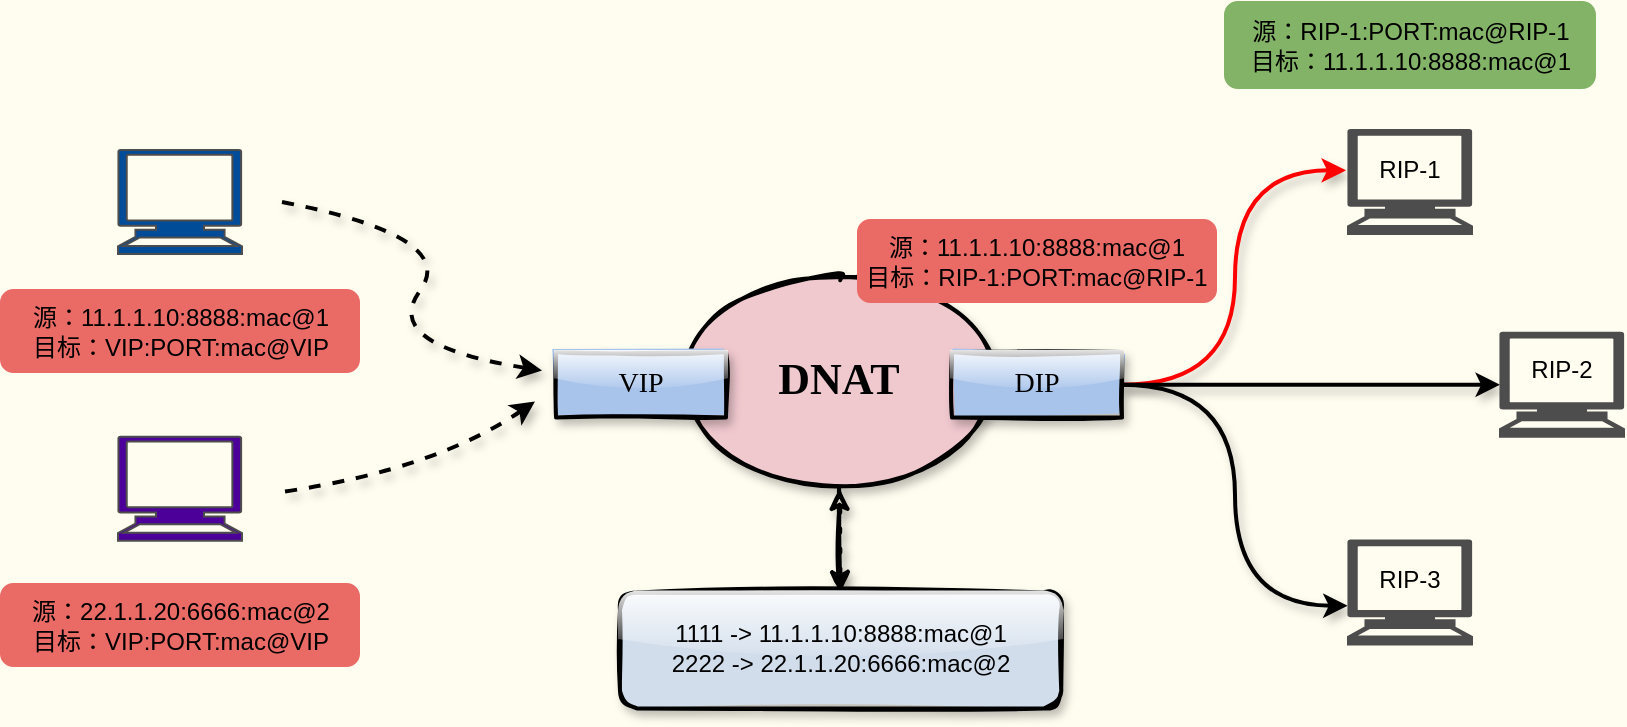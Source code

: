 <mxfile version="14.4.6" type="github">
  <diagram id="BU18d-fVRYyKRfr991_y" name="第 1 页">
    <mxGraphModel dx="751" dy="-460" grid="0" gridSize="10" guides="1" tooltips="1" connect="1" arrows="1" fold="1" page="1" pageScale="1" pageWidth="1169" pageHeight="827" background="#FFFDF0" math="0" shadow="0">
      <root>
        <mxCell id="0" />
        <mxCell id="1" parent="0" />
        <mxCell id="DUtqW51J8o4DJ0MrX4qo-51" style="edgeStyle=orthogonalEdgeStyle;rounded=0;orthogonalLoop=1;jettySize=auto;html=1;exitX=0.5;exitY=1;exitDx=0;exitDy=0;exitPerimeter=0;" edge="1" parent="1">
          <mxGeometry relative="1" as="geometry">
            <mxPoint x="274.5" y="1326.74" as="sourcePoint" />
            <mxPoint x="274.5" y="1326.74" as="targetPoint" />
          </mxGeometry>
        </mxCell>
        <mxCell id="DUtqW51J8o4DJ0MrX4qo-52" value="" style="curved=1;endArrow=classic;html=1;shadow=1;strokeWidth=2;dashed=1;" edge="1" parent="1">
          <mxGeometry width="50" height="50" relative="1" as="geometry">
            <mxPoint x="318" y="1162" as="sourcePoint" />
            <mxPoint x="448" y="1246.24" as="targetPoint" />
            <Array as="points">
              <mxPoint x="407" y="1179.24" />
              <mxPoint x="367" y="1233.49" />
            </Array>
          </mxGeometry>
        </mxCell>
        <mxCell id="DUtqW51J8o4DJ0MrX4qo-53" value="" style="curved=1;endArrow=classic;html=1;shadow=1;strokeWidth=2;dashed=1;" edge="1" parent="1">
          <mxGeometry width="50" height="50" relative="1" as="geometry">
            <mxPoint x="319.5" y="1306.74" as="sourcePoint" />
            <mxPoint x="444.5" y="1261.74" as="targetPoint" />
            <Array as="points">
              <mxPoint x="394.5" y="1295.74" />
            </Array>
          </mxGeometry>
        </mxCell>
        <mxCell id="DUtqW51J8o4DJ0MrX4qo-54" value="&lt;div style=&quot;font-family: &amp;#34;helvetica&amp;#34; ; font-size: 12px&quot;&gt;&lt;br&gt;&lt;/div&gt;" style="text;html=1;strokeColor=none;fillColor=none;align=center;verticalAlign=middle;whiteSpace=wrap;rounded=0;shadow=1;glass=1;sketch=1;fontFamily=Tahoma;fontSize=14;" vertex="1" parent="1">
          <mxGeometry x="184" y="1347.24" width="181" height="20" as="geometry" />
        </mxCell>
        <mxCell id="DUtqW51J8o4DJ0MrX4qo-55" value="" style="edgeStyle=orthogonalEdgeStyle;curved=1;sketch=1;orthogonalLoop=1;jettySize=auto;html=1;shadow=1;dashed=1;dashPattern=1 4;strokeWidth=2;fontFamily=Tahoma;fontSize=14;" edge="1" parent="1" source="DUtqW51J8o4DJ0MrX4qo-56" target="DUtqW51J8o4DJ0MrX4qo-64">
          <mxGeometry relative="1" as="geometry" />
        </mxCell>
        <mxCell id="DUtqW51J8o4DJ0MrX4qo-56" value="&lt;b&gt;&lt;font style=&quot;font-size: 22px&quot;&gt;DNAT&lt;/font&gt;&lt;/b&gt;" style="ellipse;whiteSpace=wrap;html=1;shadow=1;glass=1;sketch=1;strokeWidth=2;fontFamily=Tahoma;fontSize=14;fillStyle=solid;fillColor=#f0c9cf;" vertex="1" parent="1">
          <mxGeometry x="518" y="1197.24" width="157" height="108" as="geometry" />
        </mxCell>
        <mxCell id="DUtqW51J8o4DJ0MrX4qo-57" value="VIP" style="rounded=0;whiteSpace=wrap;html=1;shadow=1;glass=1;sketch=1;strokeColor=#000000;strokeWidth=2;fontFamily=Tahoma;fontSize=14;fillStyle=solid;fillColor=#A9C4EB;" vertex="1" parent="1">
          <mxGeometry x="455" y="1237" width="85" height="32.75" as="geometry" />
        </mxCell>
        <mxCell id="DUtqW51J8o4DJ0MrX4qo-58" style="edgeStyle=orthogonalEdgeStyle;sketch=0;orthogonalLoop=1;jettySize=auto;html=1;exitX=1;exitY=0.5;exitDx=0;exitDy=0;entryX=-0.016;entryY=0.388;entryDx=0;entryDy=0;entryPerimeter=0;shadow=1;strokeWidth=2;curved=1;strokeColor=#FF0000;" edge="1" parent="1" source="DUtqW51J8o4DJ0MrX4qo-61" target="DUtqW51J8o4DJ0MrX4qo-65">
          <mxGeometry relative="1" as="geometry" />
        </mxCell>
        <mxCell id="DUtqW51J8o4DJ0MrX4qo-59" style="edgeStyle=orthogonalEdgeStyle;curved=1;sketch=0;orthogonalLoop=1;jettySize=auto;html=1;exitX=1;exitY=0.5;exitDx=0;exitDy=0;entryX=-0.003;entryY=0.627;entryDx=0;entryDy=0;entryPerimeter=0;shadow=1;strokeWidth=2;" edge="1" parent="1" source="DUtqW51J8o4DJ0MrX4qo-61" target="DUtqW51J8o4DJ0MrX4qo-67">
          <mxGeometry relative="1" as="geometry" />
        </mxCell>
        <mxCell id="DUtqW51J8o4DJ0MrX4qo-60" style="edgeStyle=orthogonalEdgeStyle;curved=1;sketch=0;orthogonalLoop=1;jettySize=auto;html=1;exitX=1;exitY=0.5;exitDx=0;exitDy=0;entryX=0;entryY=0.5;entryDx=0;entryDy=0;entryPerimeter=0;shadow=1;strokeWidth=2;" edge="1" parent="1" source="DUtqW51J8o4DJ0MrX4qo-61" target="DUtqW51J8o4DJ0MrX4qo-66">
          <mxGeometry relative="1" as="geometry" />
        </mxCell>
        <mxCell id="DUtqW51J8o4DJ0MrX4qo-61" value="DIP" style="rounded=0;whiteSpace=wrap;html=1;shadow=1;glass=1;sketch=1;strokeColor=#000000;strokeWidth=2;fontFamily=Tahoma;fontSize=14;fillStyle=solid;fillColor=#A9C4EB;" vertex="1" parent="1">
          <mxGeometry x="653" y="1237" width="85" height="32.75" as="geometry" />
        </mxCell>
        <mxCell id="DUtqW51J8o4DJ0MrX4qo-62" value="&lt;div style=&quot;font-family: &amp;#34;helvetica&amp;#34; ; font-size: 12px&quot;&gt;&lt;br&gt;&lt;/div&gt;" style="text;html=1;strokeColor=none;fillColor=none;align=center;verticalAlign=middle;whiteSpace=wrap;rounded=0;shadow=1;glass=1;sketch=1;fontFamily=Tahoma;fontSize=14;" vertex="1" parent="1">
          <mxGeometry x="197" y="1220.24" width="181" height="20" as="geometry" />
        </mxCell>
        <mxCell id="DUtqW51J8o4DJ0MrX4qo-63" value="" style="sketch=1;orthogonalLoop=1;jettySize=auto;html=1;shadow=1;strokeWidth=2;fontFamily=Tahoma;fontSize=14;" edge="1" parent="1" source="DUtqW51J8o4DJ0MrX4qo-64" target="DUtqW51J8o4DJ0MrX4qo-56">
          <mxGeometry relative="1" as="geometry" />
        </mxCell>
        <mxCell id="DUtqW51J8o4DJ0MrX4qo-64" value="&lt;div style=&quot;font-family: &amp;#34;helvetica&amp;#34; ; font-size: 12px&quot;&gt;1111 -&amp;gt; 11.1.1.10:8888:mac@1&lt;/div&gt;&lt;span style=&quot;font-family: &amp;#34;helvetica&amp;#34; ; font-size: 12px&quot;&gt;2222 -&amp;gt; 22.1.1.20:6666:mac@2&lt;/span&gt;" style="whiteSpace=wrap;html=1;shadow=1;fontFamily=Tahoma;fontSize=14;strokeWidth=2;glass=1;sketch=1;fillStyle=solid;rounded=1;fillColor=#D1DDEB;" vertex="1" parent="1">
          <mxGeometry x="487" y="1357.24" width="220.63" height="58" as="geometry" />
        </mxCell>
        <mxCell id="DUtqW51J8o4DJ0MrX4qo-65" value="" style="shape=mxgraph.signs.tech.computer;html=1;pointerEvents=1;verticalLabelPosition=bottom;verticalAlign=top;align=center;labelBackgroundColor=none;fontColor=#ffffff;fillColor=#4D4D4D;strokeColor=#4D4D4D;" vertex="1" parent="1">
          <mxGeometry x="851" y="1126" width="62" height="52" as="geometry" />
        </mxCell>
        <mxCell id="DUtqW51J8o4DJ0MrX4qo-66" value="" style="shape=mxgraph.signs.tech.computer;html=1;pointerEvents=1;verticalLabelPosition=bottom;verticalAlign=top;align=center;labelBackgroundColor=none;fontColor=#ffffff;fillColor=#4D4D4D;strokeColor=#4D4D4D;" vertex="1" parent="1">
          <mxGeometry x="927" y="1227.38" width="62" height="52" as="geometry" />
        </mxCell>
        <mxCell id="DUtqW51J8o4DJ0MrX4qo-67" value="" style="shape=mxgraph.signs.tech.computer;html=1;pointerEvents=1;verticalLabelPosition=bottom;verticalAlign=top;align=center;labelBackgroundColor=none;fontColor=#ffffff;fillColor=#4D4D4D;strokeColor=#4D4D4D;" vertex="1" parent="1">
          <mxGeometry x="851" y="1331.24" width="62" height="52" as="geometry" />
        </mxCell>
        <mxCell id="DUtqW51J8o4DJ0MrX4qo-68" value="&lt;meta charset=&quot;utf-8&quot;&gt;&lt;span style=&quot;color: rgb(0, 0, 0); font-family: helvetica; font-size: 12px; font-style: normal; font-weight: 400; letter-spacing: normal; text-align: center; text-indent: 0px; text-transform: none; word-spacing: 0px; display: inline; float: none;&quot;&gt;RIP-1&lt;/span&gt;" style="text;html=1;strokeColor=none;fillColor=none;align=center;verticalAlign=middle;whiteSpace=wrap;rounded=0;labelBackgroundColor=none;" vertex="1" parent="1">
          <mxGeometry x="862" y="1136" width="40" height="20" as="geometry" />
        </mxCell>
        <mxCell id="DUtqW51J8o4DJ0MrX4qo-69" value="&lt;span style=&quot;color: rgb(0, 0, 0); font-family: helvetica; font-size: 12px; font-style: normal; font-weight: 400; letter-spacing: normal; text-align: center; text-indent: 0px; text-transform: none; word-spacing: 0px; display: inline; float: none;&quot;&gt;RIP-2&lt;/span&gt;" style="text;html=1;strokeColor=none;fillColor=none;align=center;verticalAlign=middle;whiteSpace=wrap;rounded=0;labelBackgroundColor=none;" vertex="1" parent="1">
          <mxGeometry x="938" y="1236.38" width="40" height="20" as="geometry" />
        </mxCell>
        <mxCell id="DUtqW51J8o4DJ0MrX4qo-70" value="&lt;span style=&quot;color: rgb(0, 0, 0); font-family: helvetica; font-size: 12px; font-style: normal; font-weight: 400; letter-spacing: normal; text-align: center; text-indent: 0px; text-transform: none; word-spacing: 0px; display: inline; float: none;&quot;&gt;RIP-3&lt;/span&gt;" style="text;html=1;strokeColor=none;fillColor=none;align=center;verticalAlign=middle;whiteSpace=wrap;rounded=0;labelBackgroundColor=none;" vertex="1" parent="1">
          <mxGeometry x="862" y="1341.24" width="40" height="20" as="geometry" />
        </mxCell>
        <mxCell id="DUtqW51J8o4DJ0MrX4qo-71" value="源：&lt;span style=&quot;font-family: &amp;#34;helvetica&amp;#34;&quot;&gt;11.1.1.10&lt;/span&gt;&lt;span style=&quot;font-family: &amp;#34;helvetica&amp;#34;&quot;&gt;:8888:mac@1&lt;/span&gt;&lt;br&gt;目标：RIP-1:PORT:mac@RIP-1" style="rounded=1;whiteSpace=wrap;html=1;fillColor=#EA6B66;strokeColor=#EA6B66;" vertex="1" parent="1">
          <mxGeometry x="606" y="1171" width="179" height="41" as="geometry" />
        </mxCell>
        <mxCell id="DUtqW51J8o4DJ0MrX4qo-72" value="源：RIP-1:PORT:mac@RIP-1&lt;br&gt;目标：&lt;span style=&quot;font-family: &amp;#34;helvetica&amp;#34;&quot;&gt;11.1.1.10:8888:mac@1&lt;/span&gt;" style="rounded=1;whiteSpace=wrap;html=1;strokeColor=#82b366;fillColor=#82B366;" vertex="1" parent="1">
          <mxGeometry x="789.5" y="1062" width="185" height="43" as="geometry" />
        </mxCell>
        <mxCell id="DUtqW51J8o4DJ0MrX4qo-74" value="" style="shape=mxgraph.signs.tech.computer;html=1;pointerEvents=1;verticalLabelPosition=bottom;verticalAlign=top;align=center;labelBackgroundColor=none;fontColor=#ffffff;strokeColor=#4D4D4D;fillColor=#004C99;" vertex="1" parent="1">
          <mxGeometry x="236" y="1136" width="62" height="52" as="geometry" />
        </mxCell>
        <mxCell id="DUtqW51J8o4DJ0MrX4qo-75" value="" style="shape=mxgraph.signs.tech.computer;html=1;pointerEvents=1;verticalLabelPosition=bottom;verticalAlign=top;align=center;labelBackgroundColor=none;fontColor=#ffffff;strokeColor=#4D4D4D;fillColor=#4C0099;" vertex="1" parent="1">
          <mxGeometry x="236" y="1279.38" width="62" height="52" as="geometry" />
        </mxCell>
        <mxCell id="DUtqW51J8o4DJ0MrX4qo-76" value="&lt;div style=&quot;font-family: &amp;#34;helvetica&amp;#34;&quot;&gt;源：11.1.1.10:8888:mac@1&lt;/div&gt;&lt;div style=&quot;font-family: &amp;#34;helvetica&amp;#34;&quot;&gt;目标：VIP:PORT:mac@VIP&lt;/div&gt;" style="rounded=1;whiteSpace=wrap;html=1;fillColor=#EA6B66;strokeColor=#EA6B66;" vertex="1" parent="1">
          <mxGeometry x="177.5" y="1206" width="179" height="41" as="geometry" />
        </mxCell>
        <mxCell id="DUtqW51J8o4DJ0MrX4qo-77" value="&lt;div style=&quot;font-family: &amp;#34;helvetica&amp;#34;&quot;&gt;&lt;div&gt;源：22.1.1.20:6666:mac@2&lt;/div&gt;目标：VIP:PORT:mac@VIP&lt;/div&gt;" style="rounded=1;whiteSpace=wrap;html=1;fillColor=#EA6B66;strokeColor=#EA6B66;" vertex="1" parent="1">
          <mxGeometry x="177.5" y="1353" width="179" height="41" as="geometry" />
        </mxCell>
      </root>
    </mxGraphModel>
  </diagram>
</mxfile>
